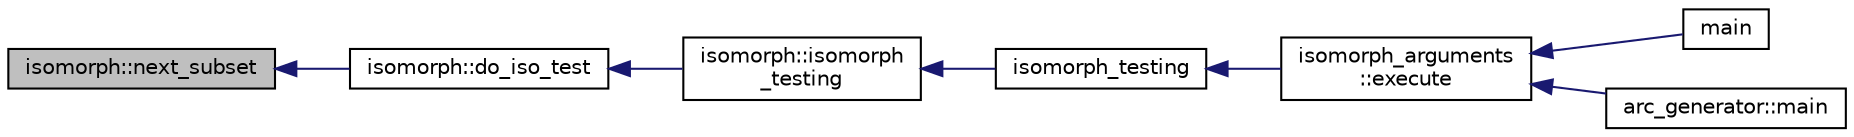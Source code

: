digraph "isomorph::next_subset"
{
  edge [fontname="Helvetica",fontsize="10",labelfontname="Helvetica",labelfontsize="10"];
  node [fontname="Helvetica",fontsize="10",shape=record];
  rankdir="LR";
  Node8588 [label="isomorph::next_subset",height=0.2,width=0.4,color="black", fillcolor="grey75", style="filled", fontcolor="black"];
  Node8588 -> Node8589 [dir="back",color="midnightblue",fontsize="10",style="solid",fontname="Helvetica"];
  Node8589 [label="isomorph::do_iso_test",height=0.2,width=0.4,color="black", fillcolor="white", style="filled",URL="$d3/d5f/classisomorph.html#a51fc3bf5cc3a99282a489b2df37ee24e"];
  Node8589 -> Node8590 [dir="back",color="midnightblue",fontsize="10",style="solid",fontname="Helvetica"];
  Node8590 [label="isomorph::isomorph\l_testing",height=0.2,width=0.4,color="black", fillcolor="white", style="filled",URL="$d3/d5f/classisomorph.html#ad7945ec94ba0ba16953482edfaa4da6e"];
  Node8590 -> Node8591 [dir="back",color="midnightblue",fontsize="10",style="solid",fontname="Helvetica"];
  Node8591 [label="isomorph_testing",height=0.2,width=0.4,color="black", fillcolor="white", style="filled",URL="$d4/d7e/isomorph__global_8_c.html#a5a73cbe9f89c4727f086482ee2d238f9"];
  Node8591 -> Node8592 [dir="back",color="midnightblue",fontsize="10",style="solid",fontname="Helvetica"];
  Node8592 [label="isomorph_arguments\l::execute",height=0.2,width=0.4,color="black", fillcolor="white", style="filled",URL="$d5/de4/classisomorph__arguments.html#aa85e472d14906abdd5672dc66027583e"];
  Node8592 -> Node8593 [dir="back",color="midnightblue",fontsize="10",style="solid",fontname="Helvetica"];
  Node8593 [label="main",height=0.2,width=0.4,color="black", fillcolor="white", style="filled",URL="$d1/d5e/blt__main_8_c.html#a217dbf8b442f20279ea00b898af96f52"];
  Node8592 -> Node8594 [dir="back",color="midnightblue",fontsize="10",style="solid",fontname="Helvetica"];
  Node8594 [label="arc_generator::main",height=0.2,width=0.4,color="black", fillcolor="white", style="filled",URL="$d4/d21/classarc__generator.html#ad80140b51b165dad1fe6ab232be7829a"];
}
